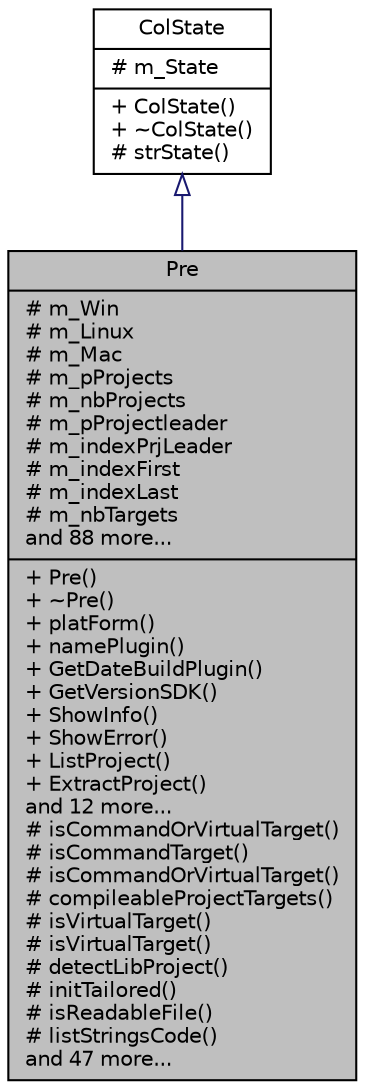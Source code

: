 digraph "Pre"
{
  edge [fontname="Helvetica",fontsize="10",labelfontname="Helvetica",labelfontsize="10"];
  node [fontname="Helvetica",fontsize="10",shape=record];
  Node4 [label="{Pre\n|# m_Win\l# m_Linux\l# m_Mac\l# m_pProjects\l# m_nbProjects\l# m_pProjectleader\l# m_indexPrjLeader\l# m_indexFirst\l# m_indexLast\l# m_nbTargets\land 88 more...\l|+ Pre()\l+ ~Pre()\l+ platForm()\l+ namePlugin()\l+ GetDateBuildPlugin()\l+ GetVersionSDK()\l+ ShowInfo()\l+ ShowError()\l+ ListProject()\l+ ExtractProject()\land 12 more...\l# isCommandOrVirtualTarget()\l# isCommandTarget()\l# isCommandOrVirtualTarget()\l# compileableProjectTargets()\l# isVirtualTarget()\l# isVirtualTarget()\l# detectLibProject()\l# initTailored()\l# isReadableFile()\l# listStringsCode()\land 47 more...\l}",height=0.2,width=0.4,color="black", fillcolor="grey75", style="filled", fontcolor="black"];
  Node5 -> Node4 [dir="back",color="midnightblue",fontsize="10",style="solid",arrowtail="onormal",fontname="Helvetica"];
  Node5 [label="{ColState\n|# m_State\l|+ ColState()\l+ ~ColState()\l# strState()\l}",height=0.2,width=0.4,color="black", fillcolor="white", style="filled",URL="$class_col_state.html",tooltip="This classe share data between classe &#39;Pre&#39; and &#39;Collector&#39;. "];
}
